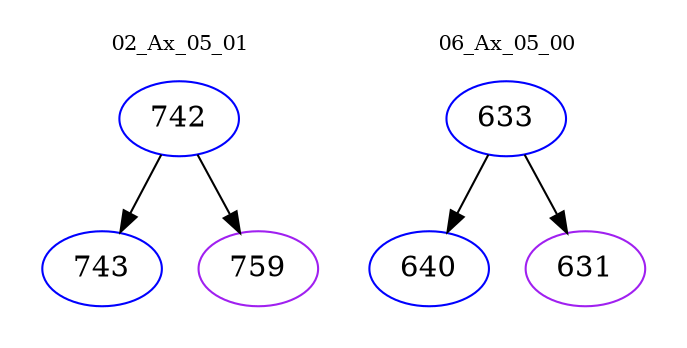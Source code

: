 digraph{
subgraph cluster_0 {
color = white
label = "02_Ax_05_01";
fontsize=10;
T0_742 [label="742", color="blue"]
T0_742 -> T0_743 [color="black"]
T0_743 [label="743", color="blue"]
T0_742 -> T0_759 [color="black"]
T0_759 [label="759", color="purple"]
}
subgraph cluster_1 {
color = white
label = "06_Ax_05_00";
fontsize=10;
T1_633 [label="633", color="blue"]
T1_633 -> T1_640 [color="black"]
T1_640 [label="640", color="blue"]
T1_633 -> T1_631 [color="black"]
T1_631 [label="631", color="purple"]
}
}
